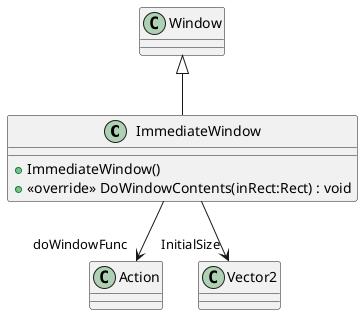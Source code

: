 @startuml
class ImmediateWindow {
    + ImmediateWindow()
    + <<override>> DoWindowContents(inRect:Rect) : void
}
Window <|-- ImmediateWindow
ImmediateWindow --> "doWindowFunc" Action
ImmediateWindow --> "InitialSize" Vector2
@enduml
